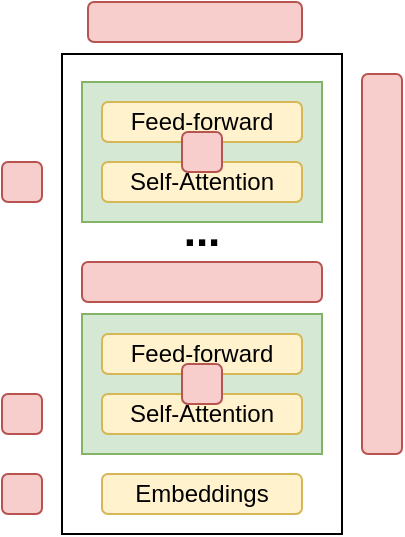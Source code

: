 <mxfile version="20.3.0" type="device"><diagram id="3DAkktrILAKU8hiJsMl0" name="Page-1"><mxGraphModel dx="548" dy="399" grid="1" gridSize="10" guides="1" tooltips="1" connect="1" arrows="1" fold="1" page="1" pageScale="1" pageWidth="1169" pageHeight="1654" math="0" shadow="0"><root><mxCell id="0"/><mxCell id="1" parent="0"/><mxCell id="u2qOQk3nPeqRPwDVNqhF-8" value="" style="rounded=0;whiteSpace=wrap;html=1;" vertex="1" parent="1"><mxGeometry x="500" y="200" width="140" height="240" as="geometry"/></mxCell><mxCell id="u2qOQk3nPeqRPwDVNqhF-4" value="" style="rounded=0;whiteSpace=wrap;html=1;fillColor=#d5e8d4;strokeColor=#82b366;" vertex="1" parent="1"><mxGeometry x="510" y="330" width="120" height="70" as="geometry"/></mxCell><mxCell id="u2qOQk3nPeqRPwDVNqhF-1" value="Self-Attention" style="rounded=1;whiteSpace=wrap;html=1;fillColor=#fff2cc;strokeColor=#d6b656;" vertex="1" parent="1"><mxGeometry x="520" y="370" width="100" height="20" as="geometry"/></mxCell><mxCell id="u2qOQk3nPeqRPwDVNqhF-2" value="Feed-forward" style="rounded=1;whiteSpace=wrap;html=1;fillColor=#fff2cc;strokeColor=#d6b656;" vertex="1" parent="1"><mxGeometry x="520" y="340" width="100" height="20" as="geometry"/></mxCell><mxCell id="u2qOQk3nPeqRPwDVNqhF-3" value="Embeddings" style="rounded=1;whiteSpace=wrap;html=1;fillColor=#fff2cc;strokeColor=#d6b656;" vertex="1" parent="1"><mxGeometry x="520" y="410" width="100" height="20" as="geometry"/></mxCell><mxCell id="u2qOQk3nPeqRPwDVNqhF-5" value="" style="rounded=0;whiteSpace=wrap;html=1;fillColor=#d5e8d4;strokeColor=#82b366;" vertex="1" parent="1"><mxGeometry x="510" y="214" width="120" height="70" as="geometry"/></mxCell><mxCell id="u2qOQk3nPeqRPwDVNqhF-6" value="Self-Attention" style="rounded=1;whiteSpace=wrap;html=1;fillColor=#fff2cc;strokeColor=#d6b656;" vertex="1" parent="1"><mxGeometry x="520" y="254" width="100" height="20" as="geometry"/></mxCell><mxCell id="u2qOQk3nPeqRPwDVNqhF-7" value="Feed-forward" style="rounded=1;whiteSpace=wrap;html=1;fillColor=#fff2cc;strokeColor=#d6b656;" vertex="1" parent="1"><mxGeometry x="520" y="224" width="100" height="20" as="geometry"/></mxCell><mxCell id="u2qOQk3nPeqRPwDVNqhF-9" value="&lt;b&gt;&lt;font style=&quot;font-size: 22px;&quot;&gt;...&lt;/font&gt;&lt;/b&gt;" style="text;html=1;strokeColor=none;fillColor=none;align=center;verticalAlign=middle;whiteSpace=wrap;rounded=0;" vertex="1" parent="1"><mxGeometry x="540" y="274" width="60" height="30" as="geometry"/></mxCell><mxCell id="u2qOQk3nPeqRPwDVNqhF-10" value="" style="rounded=1;whiteSpace=wrap;html=1;fontSize=22;fillColor=#f8cecc;strokeColor=#b85450;" vertex="1" parent="1"><mxGeometry x="560" y="239" width="20" height="20" as="geometry"/></mxCell><mxCell id="u2qOQk3nPeqRPwDVNqhF-11" value="" style="rounded=1;whiteSpace=wrap;html=1;fontSize=22;fillColor=#f8cecc;strokeColor=#b85450;" vertex="1" parent="1"><mxGeometry x="513" y="174" width="107" height="20" as="geometry"/></mxCell><mxCell id="u2qOQk3nPeqRPwDVNqhF-12" value="" style="rounded=1;whiteSpace=wrap;html=1;fontSize=22;fillColor=#f8cecc;strokeColor=#b85450;" vertex="1" parent="1"><mxGeometry x="650" y="210" width="20" height="190" as="geometry"/></mxCell><mxCell id="u2qOQk3nPeqRPwDVNqhF-13" value="" style="rounded=1;whiteSpace=wrap;html=1;fontSize=22;fillColor=#f8cecc;strokeColor=#b85450;" vertex="1" parent="1"><mxGeometry x="470" y="410" width="20" height="20" as="geometry"/></mxCell><mxCell id="u2qOQk3nPeqRPwDVNqhF-14" value="" style="rounded=1;whiteSpace=wrap;html=1;fontSize=22;fillColor=#f8cecc;strokeColor=#b85450;" vertex="1" parent="1"><mxGeometry x="510" y="304" width="120" height="20" as="geometry"/></mxCell><mxCell id="u2qOQk3nPeqRPwDVNqhF-15" value="" style="rounded=1;whiteSpace=wrap;html=1;fontSize=22;fillColor=#f8cecc;strokeColor=#b85450;" vertex="1" parent="1"><mxGeometry x="470" y="370" width="20" height="20" as="geometry"/></mxCell><mxCell id="u2qOQk3nPeqRPwDVNqhF-18" value="" style="rounded=1;whiteSpace=wrap;html=1;fontSize=22;fillColor=#f8cecc;strokeColor=#b85450;" vertex="1" parent="1"><mxGeometry x="470" y="254" width="20" height="20" as="geometry"/></mxCell><mxCell id="u2qOQk3nPeqRPwDVNqhF-19" value="" style="rounded=1;whiteSpace=wrap;html=1;fontSize=22;fillColor=#f8cecc;strokeColor=#b85450;" vertex="1" parent="1"><mxGeometry x="560" y="355" width="20" height="20" as="geometry"/></mxCell></root></mxGraphModel></diagram></mxfile>